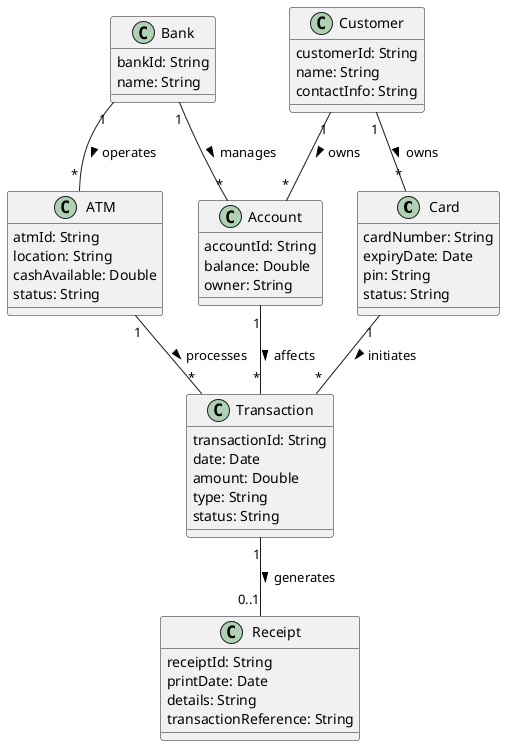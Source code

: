 @startuml
' Domain Model Diagram for ATM System based on ZHAWtest.png

class Card {
  cardNumber: String
  expiryDate: Date
  pin: String
  status: String
}

class ATM {
  atmId: String
  location: String
  cashAvailable: Double
  status: String
}

class Transaction {
  transactionId: String
  date: Date
  amount: Double
  type: String
  status: String
}

class Receipt {
  receiptId: String
  printDate: Date
  details: String
  transactionReference: String
}

class Account {
  accountId: String
  balance: Double
  owner: String
}

class Customer {
  customerId: String
  name: String
  contactInfo: String
}

class Bank {
  bankId: String
  name: String
}

Customer "1" -- "*" Card : owns >
Card "1" -- "*" Transaction : initiates >
ATM "1" -- "*" Transaction : processes >
Transaction "1" -- "0..1" Receipt : generates >
Account "1" -- "*" Transaction : affects >
Bank "1" -- "*" ATM : operates >
Bank "1" -- "*" Account : manages >
Customer "1" -- "*" Account : owns >

@enduml

